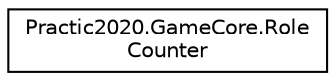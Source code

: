 digraph "Иерархия классов. Графический вид."
{
 // LATEX_PDF_SIZE
  edge [fontname="Helvetica",fontsize="10",labelfontname="Helvetica",labelfontsize="10"];
  node [fontname="Helvetica",fontsize="10",shape=record];
  rankdir="LR";
  Node0 [label="Practic2020.GameCore.Role\lCounter",height=0.2,width=0.4,color="black", fillcolor="white", style="filled",URL="$class_practic2020_1_1_game_core_1_1_role_counter.html",tooltip="Класс счётчик объеденяющий в себе информацию о количестве свободных мест и действующих игроках для за..."];
}
